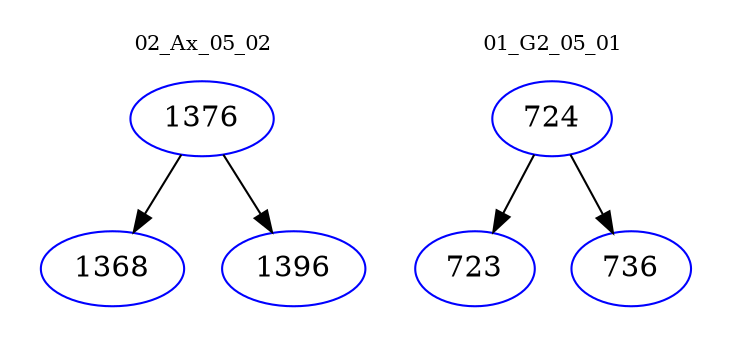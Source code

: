 digraph{
subgraph cluster_0 {
color = white
label = "02_Ax_05_02";
fontsize=10;
T0_1376 [label="1376", color="blue"]
T0_1376 -> T0_1368 [color="black"]
T0_1368 [label="1368", color="blue"]
T0_1376 -> T0_1396 [color="black"]
T0_1396 [label="1396", color="blue"]
}
subgraph cluster_1 {
color = white
label = "01_G2_05_01";
fontsize=10;
T1_724 [label="724", color="blue"]
T1_724 -> T1_723 [color="black"]
T1_723 [label="723", color="blue"]
T1_724 -> T1_736 [color="black"]
T1_736 [label="736", color="blue"]
}
}

